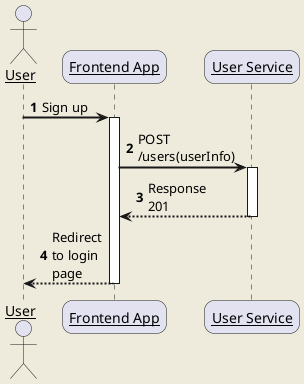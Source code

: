 
@startuml
skinparam backgroundColor #EEEBDC
skinparam handwritten false
skinparam sequenceArrowThickness 2
skinparam roundcorner 20
skinparam maxmessagesize 60
skinparam sequenceParticipant underline

actor User
participant "Frontend App" as Frontend
participant "User Service" as UserService


autonumber 1
User -> Frontend: Sign up
activate Frontend

Frontend -> UserService: POST /users(userInfo)
activate UserService



UserService --> Frontend: Response 201
deactivate UserService

Frontend --> User: Redirect to login page
deactivate Frontend
@enduml